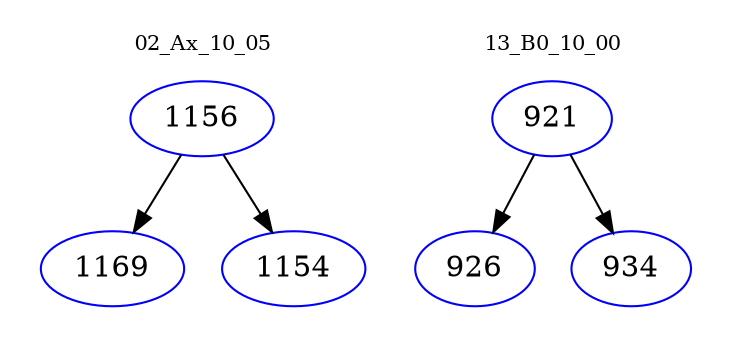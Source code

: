 digraph{
subgraph cluster_0 {
color = white
label = "02_Ax_10_05";
fontsize=10;
T0_1156 [label="1156", color="blue"]
T0_1156 -> T0_1169 [color="black"]
T0_1169 [label="1169", color="blue"]
T0_1156 -> T0_1154 [color="black"]
T0_1154 [label="1154", color="blue"]
}
subgraph cluster_1 {
color = white
label = "13_B0_10_00";
fontsize=10;
T1_921 [label="921", color="blue"]
T1_921 -> T1_926 [color="black"]
T1_926 [label="926", color="blue"]
T1_921 -> T1_934 [color="black"]
T1_934 [label="934", color="blue"]
}
}
